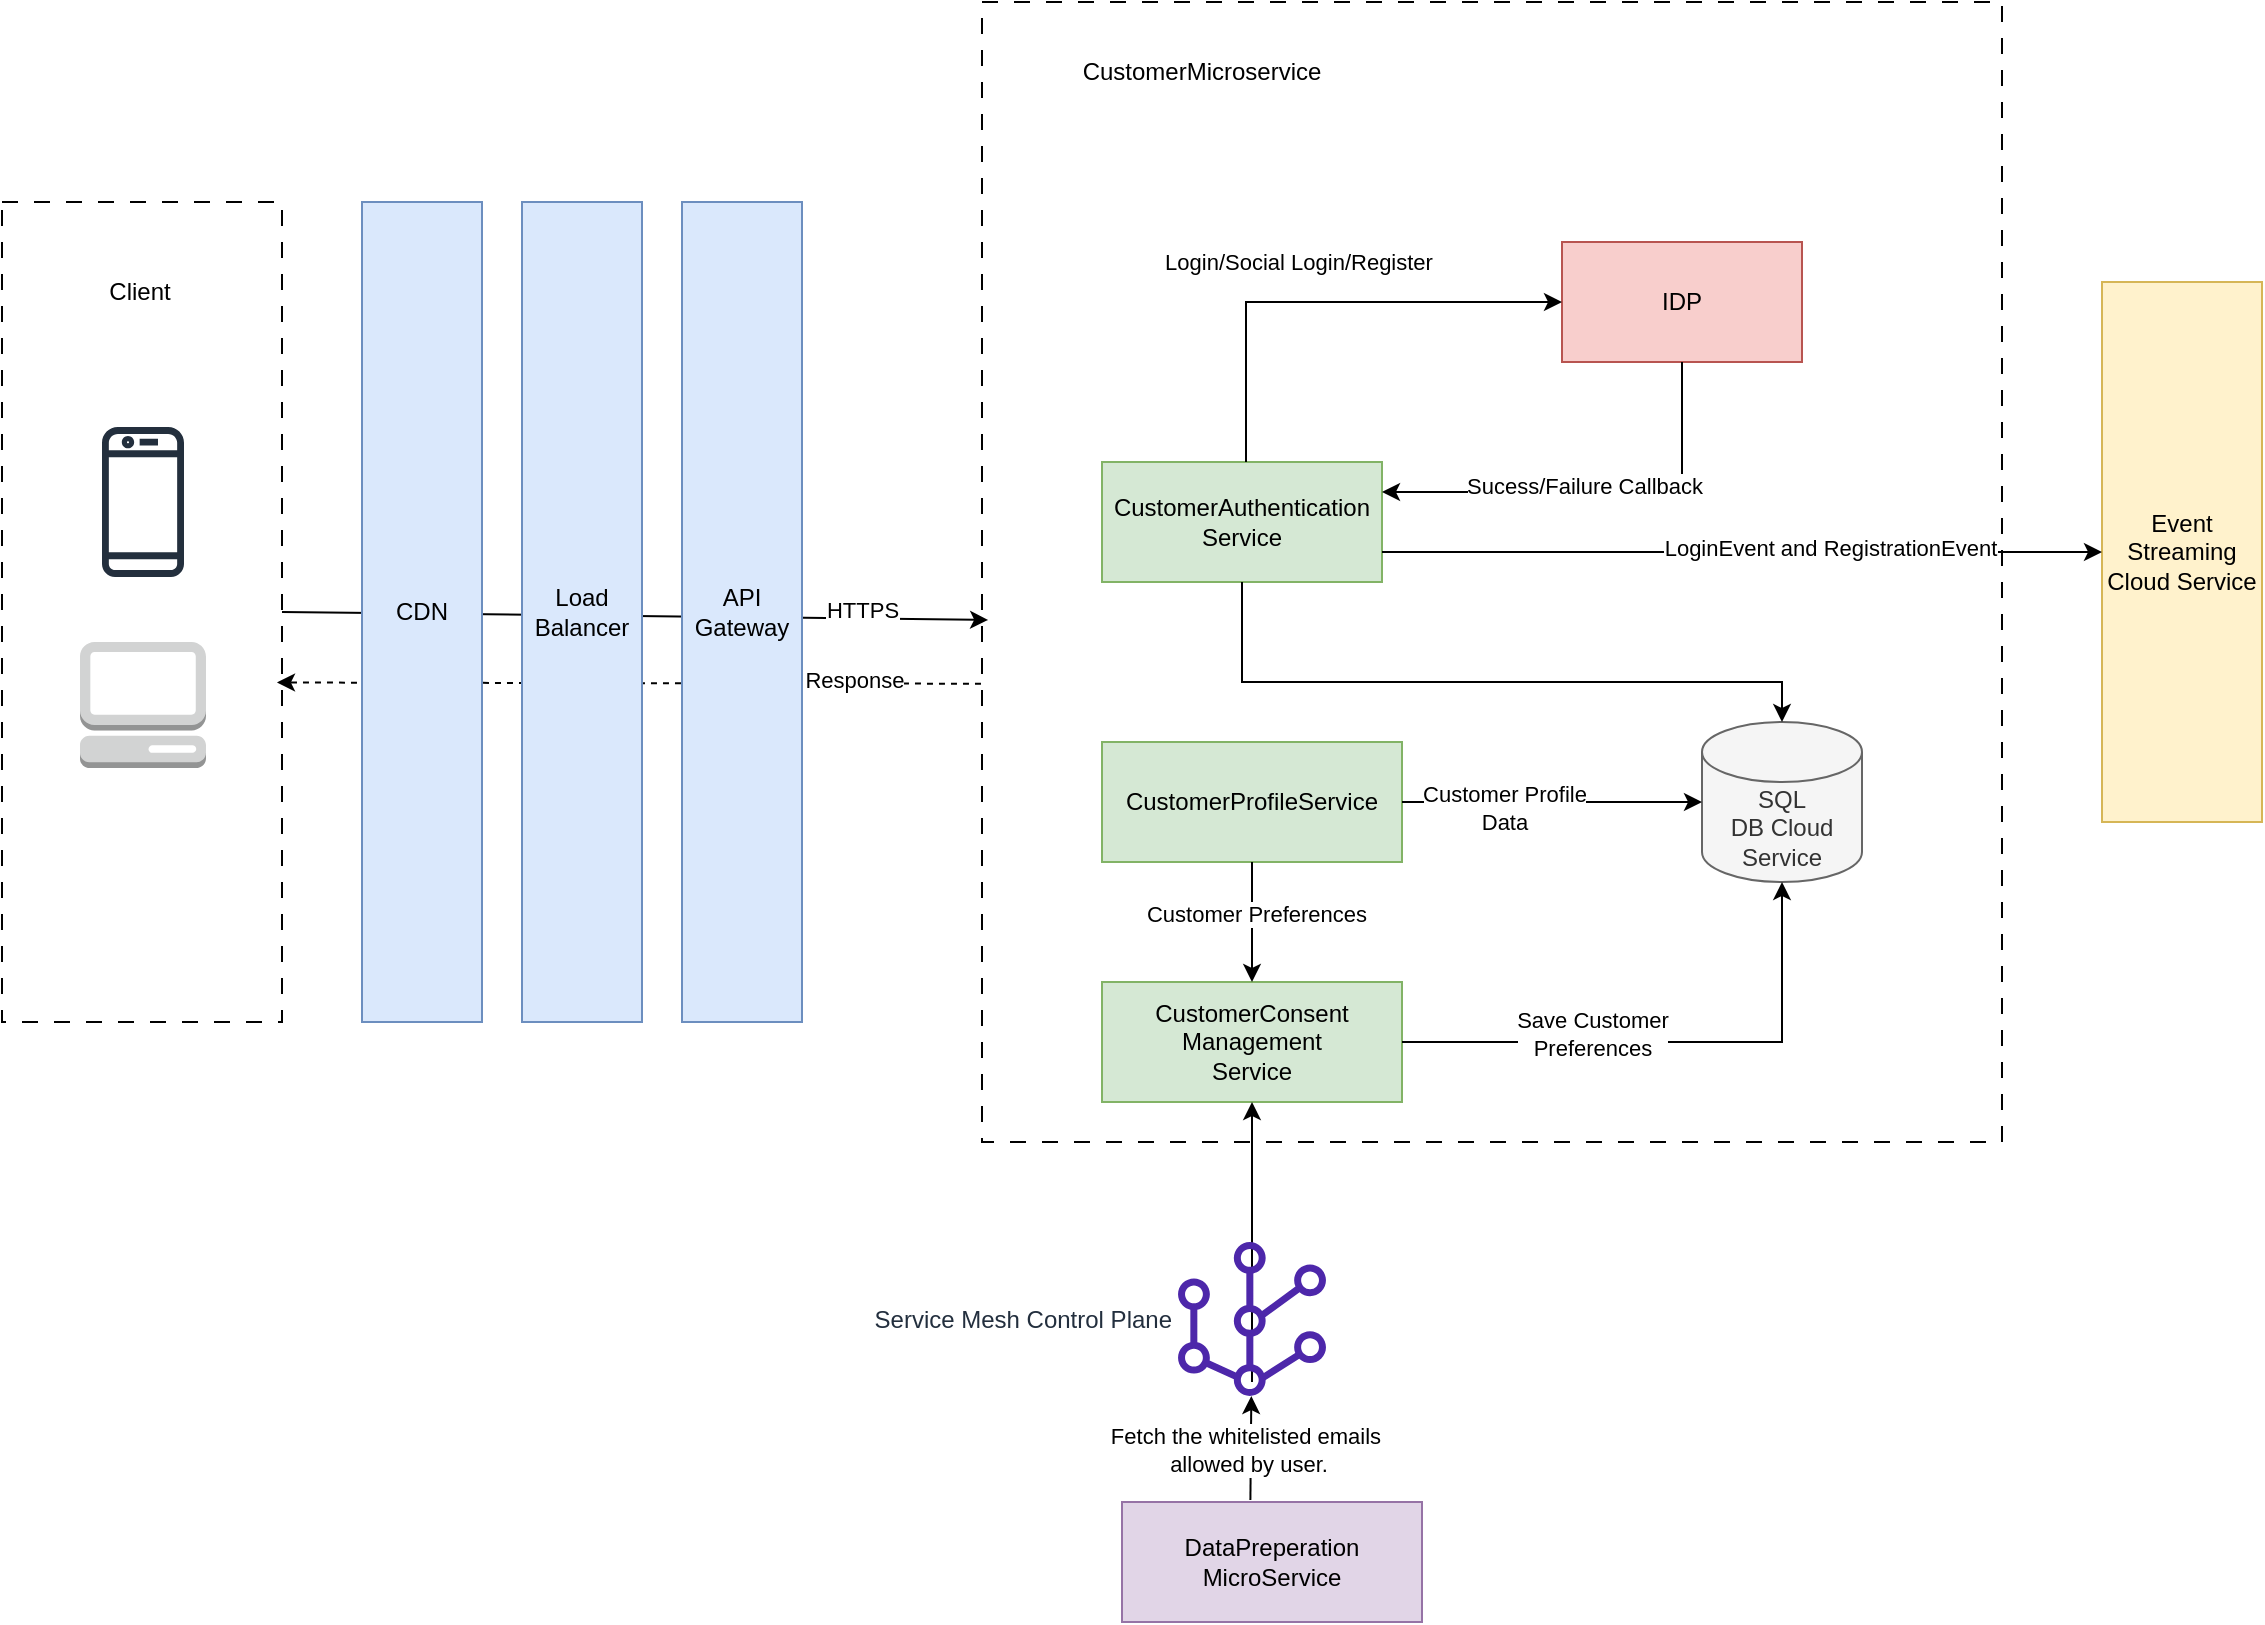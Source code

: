 <mxfile version="21.6.8" type="device">
  <diagram name="Page-1" id="0BDQKBIZZL_4rDw-r_er">
    <mxGraphModel dx="2050" dy="1875" grid="1" gridSize="10" guides="1" tooltips="1" connect="1" arrows="1" fold="1" page="1" pageScale="1" pageWidth="850" pageHeight="1100" math="0" shadow="0">
      <root>
        <mxCell id="0" />
        <mxCell id="1" parent="0" />
        <mxCell id="o5oyRe7uG-Ax35QUJMQp-46" value="" style="endArrow=classic;html=1;rounded=0;entryX=0.982;entryY=0.586;entryDx=0;entryDy=0;entryPerimeter=0;exitX=-0.001;exitY=0.598;exitDx=0;exitDy=0;exitPerimeter=0;dashed=1;" edge="1" parent="1" source="o5oyRe7uG-Ax35QUJMQp-7" target="o5oyRe7uG-Ax35QUJMQp-21">
          <mxGeometry width="50" height="50" relative="1" as="geometry">
            <mxPoint x="250" y="480" as="sourcePoint" />
            <mxPoint x="300" y="430" as="targetPoint" />
          </mxGeometry>
        </mxCell>
        <mxCell id="o5oyRe7uG-Ax35QUJMQp-47" value="Response" style="edgeLabel;html=1;align=center;verticalAlign=middle;resizable=0;points=[];" vertex="1" connectable="0" parent="o5oyRe7uG-Ax35QUJMQp-46">
          <mxGeometry x="-0.634" y="-2" relative="1" as="geometry">
            <mxPoint x="1" as="offset" />
          </mxGeometry>
        </mxCell>
        <mxCell id="o5oyRe7uG-Ax35QUJMQp-7" value="" style="rounded=0;whiteSpace=wrap;html=1;align=right;fontSize=18;labelPosition=left;verticalLabelPosition=top;verticalAlign=bottom;horizontal=1;dashed=1;dashPattern=8 8;fillStyle=auto;fillColor=none;" vertex="1" parent="1">
          <mxGeometry x="150" y="-20" width="510" height="570" as="geometry" />
        </mxCell>
        <mxCell id="o5oyRe7uG-Ax35QUJMQp-1" value="CustomerAuthentication&lt;br&gt;Service" style="rounded=0;whiteSpace=wrap;html=1;fillColor=#d5e8d4;strokeColor=#82b366;" vertex="1" parent="1">
          <mxGeometry x="210" y="210" width="140" height="60" as="geometry" />
        </mxCell>
        <mxCell id="o5oyRe7uG-Ax35QUJMQp-3" value="IDP" style="rounded=0;whiteSpace=wrap;html=1;fillColor=#f8cecc;strokeColor=#b85450;" vertex="1" parent="1">
          <mxGeometry x="440" y="100" width="120" height="60" as="geometry" />
        </mxCell>
        <mxCell id="o5oyRe7uG-Ax35QUJMQp-4" value="" style="endArrow=classic;html=1;rounded=0;entryX=0;entryY=0.5;entryDx=0;entryDy=0;" edge="1" parent="1" target="o5oyRe7uG-Ax35QUJMQp-3">
          <mxGeometry width="50" height="50" relative="1" as="geometry">
            <mxPoint x="282" y="210" as="sourcePoint" />
            <mxPoint x="440" y="250" as="targetPoint" />
            <Array as="points">
              <mxPoint x="282" y="130" />
            </Array>
          </mxGeometry>
        </mxCell>
        <mxCell id="o5oyRe7uG-Ax35QUJMQp-10" value="Login/Social Login/Register" style="edgeLabel;html=1;align=center;verticalAlign=middle;resizable=0;points=[];" vertex="1" connectable="0" parent="o5oyRe7uG-Ax35QUJMQp-4">
          <mxGeometry x="-0.11" y="-6" relative="1" as="geometry">
            <mxPoint y="-26" as="offset" />
          </mxGeometry>
        </mxCell>
        <mxCell id="o5oyRe7uG-Ax35QUJMQp-6" value="SQL&lt;br&gt;DB Cloud Service" style="shape=cylinder3;whiteSpace=wrap;html=1;boundedLbl=1;backgroundOutline=1;size=15;fillColor=#f5f5f5;fontColor=#333333;strokeColor=#666666;" vertex="1" parent="1">
          <mxGeometry x="510" y="340" width="80" height="80" as="geometry" />
        </mxCell>
        <mxCell id="o5oyRe7uG-Ax35QUJMQp-8" value="CustomerMicroservice" style="text;html=1;strokeColor=none;fillColor=none;align=center;verticalAlign=middle;whiteSpace=wrap;rounded=0;" vertex="1" parent="1">
          <mxGeometry x="230" width="60" height="30" as="geometry" />
        </mxCell>
        <mxCell id="o5oyRe7uG-Ax35QUJMQp-9" value="" style="endArrow=classic;html=1;rounded=0;exitX=0.5;exitY=1;exitDx=0;exitDy=0;entryX=1;entryY=0.25;entryDx=0;entryDy=0;" edge="1" parent="1" source="o5oyRe7uG-Ax35QUJMQp-3" target="o5oyRe7uG-Ax35QUJMQp-1">
          <mxGeometry width="50" height="50" relative="1" as="geometry">
            <mxPoint x="460" y="290" as="sourcePoint" />
            <mxPoint x="510" y="240" as="targetPoint" />
            <Array as="points">
              <mxPoint x="500" y="225" />
            </Array>
          </mxGeometry>
        </mxCell>
        <mxCell id="o5oyRe7uG-Ax35QUJMQp-15" value="Sucess/Failure Callback" style="edgeLabel;html=1;align=center;verticalAlign=middle;resizable=0;points=[];" vertex="1" connectable="0" parent="o5oyRe7uG-Ax35QUJMQp-9">
          <mxGeometry x="0.068" y="-3" relative="1" as="geometry">
            <mxPoint x="1" as="offset" />
          </mxGeometry>
        </mxCell>
        <mxCell id="o5oyRe7uG-Ax35QUJMQp-12" value="Event Streaming Cloud Service" style="rounded=0;whiteSpace=wrap;html=1;fillColor=#fff2cc;strokeColor=#d6b656;" vertex="1" parent="1">
          <mxGeometry x="710" y="120" width="80" height="270" as="geometry" />
        </mxCell>
        <mxCell id="o5oyRe7uG-Ax35QUJMQp-13" value="" style="endArrow=classic;html=1;rounded=0;exitX=1;exitY=0.75;exitDx=0;exitDy=0;entryX=0;entryY=0.5;entryDx=0;entryDy=0;" edge="1" parent="1" source="o5oyRe7uG-Ax35QUJMQp-1" target="o5oyRe7uG-Ax35QUJMQp-12">
          <mxGeometry width="50" height="50" relative="1" as="geometry">
            <mxPoint x="460" y="290" as="sourcePoint" />
            <mxPoint x="510" y="240" as="targetPoint" />
          </mxGeometry>
        </mxCell>
        <mxCell id="o5oyRe7uG-Ax35QUJMQp-14" value="LoginEvent and RegistrationEvent" style="edgeLabel;html=1;align=center;verticalAlign=middle;resizable=0;points=[];" vertex="1" connectable="0" parent="o5oyRe7uG-Ax35QUJMQp-13">
          <mxGeometry x="0.247" y="2" relative="1" as="geometry">
            <mxPoint x="-1" as="offset" />
          </mxGeometry>
        </mxCell>
        <mxCell id="o5oyRe7uG-Ax35QUJMQp-18" value="CustomerProfileService" style="rounded=0;whiteSpace=wrap;html=1;fillColor=#d5e8d4;strokeColor=#82b366;" vertex="1" parent="1">
          <mxGeometry x="210" y="350" width="150" height="60" as="geometry" />
        </mxCell>
        <mxCell id="o5oyRe7uG-Ax35QUJMQp-19" value="" style="sketch=0;outlineConnect=0;fontColor=#232F3E;gradientColor=none;fillColor=#232F3D;strokeColor=none;dashed=0;verticalLabelPosition=bottom;verticalAlign=top;align=center;html=1;fontSize=12;fontStyle=0;aspect=fixed;pointerEvents=1;shape=mxgraph.aws4.mobile_client;" vertex="1" parent="1">
          <mxGeometry x="-290" y="191" width="41" height="78" as="geometry" />
        </mxCell>
        <mxCell id="o5oyRe7uG-Ax35QUJMQp-20" value="" style="outlineConnect=0;dashed=0;verticalLabelPosition=bottom;verticalAlign=top;align=center;html=1;shape=mxgraph.aws3.management_console;fillColor=#D2D3D3;gradientColor=none;" vertex="1" parent="1">
          <mxGeometry x="-301" y="300" width="63" height="63" as="geometry" />
        </mxCell>
        <mxCell id="o5oyRe7uG-Ax35QUJMQp-21" value="" style="rounded=0;whiteSpace=wrap;html=1;align=right;fontSize=18;labelPosition=left;verticalLabelPosition=top;verticalAlign=bottom;horizontal=1;dashed=1;dashPattern=8 8;fillStyle=auto;fillColor=none;" vertex="1" parent="1">
          <mxGeometry x="-340" y="80" width="140" height="410" as="geometry" />
        </mxCell>
        <mxCell id="o5oyRe7uG-Ax35QUJMQp-22" value="Client" style="text;html=1;strokeColor=none;fillColor=none;align=center;verticalAlign=middle;whiteSpace=wrap;rounded=0;" vertex="1" parent="1">
          <mxGeometry x="-301" y="110" width="60" height="30" as="geometry" />
        </mxCell>
        <mxCell id="o5oyRe7uG-Ax35QUJMQp-24" value="" style="endArrow=classic;html=1;rounded=0;entryX=0.006;entryY=0.542;entryDx=0;entryDy=0;entryPerimeter=0;exitX=1;exitY=0.5;exitDx=0;exitDy=0;" edge="1" parent="1" source="o5oyRe7uG-Ax35QUJMQp-21" target="o5oyRe7uG-Ax35QUJMQp-7">
          <mxGeometry width="50" height="50" relative="1" as="geometry">
            <mxPoint x="340" y="350" as="sourcePoint" />
            <mxPoint x="390" y="300" as="targetPoint" />
          </mxGeometry>
        </mxCell>
        <mxCell id="o5oyRe7uG-Ax35QUJMQp-30" value="HTTPS" style="edgeLabel;html=1;align=center;verticalAlign=middle;resizable=0;points=[];" vertex="1" connectable="0" parent="o5oyRe7uG-Ax35QUJMQp-24">
          <mxGeometry x="0.758" y="3" relative="1" as="geometry">
            <mxPoint x="-21" y="-2" as="offset" />
          </mxGeometry>
        </mxCell>
        <mxCell id="o5oyRe7uG-Ax35QUJMQp-26" value="CDN" style="rounded=0;whiteSpace=wrap;html=1;fillColor=#dae8fc;strokeColor=#6c8ebf;" vertex="1" parent="1">
          <mxGeometry x="-160" y="80" width="60" height="410" as="geometry" />
        </mxCell>
        <mxCell id="o5oyRe7uG-Ax35QUJMQp-27" value="Load Balancer" style="rounded=0;whiteSpace=wrap;html=1;fillColor=#dae8fc;strokeColor=#6c8ebf;" vertex="1" parent="1">
          <mxGeometry x="-80" y="80" width="60" height="410" as="geometry" />
        </mxCell>
        <mxCell id="o5oyRe7uG-Ax35QUJMQp-31" value="" style="endArrow=classic;html=1;rounded=0;exitX=0.5;exitY=1;exitDx=0;exitDy=0;entryX=0.5;entryY=0;entryDx=0;entryDy=0;entryPerimeter=0;" edge="1" parent="1" source="o5oyRe7uG-Ax35QUJMQp-1" target="o5oyRe7uG-Ax35QUJMQp-6">
          <mxGeometry width="50" height="50" relative="1" as="geometry">
            <mxPoint x="400" y="360" as="sourcePoint" />
            <mxPoint x="450" y="310" as="targetPoint" />
            <Array as="points">
              <mxPoint x="280" y="320" />
              <mxPoint x="550" y="320" />
            </Array>
          </mxGeometry>
        </mxCell>
        <mxCell id="o5oyRe7uG-Ax35QUJMQp-32" value="" style="endArrow=classic;html=1;rounded=0;exitX=1;exitY=0.5;exitDx=0;exitDy=0;entryX=0;entryY=0.5;entryDx=0;entryDy=0;entryPerimeter=0;" edge="1" parent="1" source="o5oyRe7uG-Ax35QUJMQp-18" target="o5oyRe7uG-Ax35QUJMQp-6">
          <mxGeometry width="50" height="50" relative="1" as="geometry">
            <mxPoint x="400" y="360" as="sourcePoint" />
            <mxPoint x="450" y="310" as="targetPoint" />
          </mxGeometry>
        </mxCell>
        <mxCell id="o5oyRe7uG-Ax35QUJMQp-52" value="Customer Profile&lt;br&gt;Data" style="edgeLabel;html=1;align=center;verticalAlign=middle;resizable=0;points=[];" vertex="1" connectable="0" parent="o5oyRe7uG-Ax35QUJMQp-32">
          <mxGeometry x="-0.304" y="-3" relative="1" as="geometry">
            <mxPoint x="-1" as="offset" />
          </mxGeometry>
        </mxCell>
        <mxCell id="o5oyRe7uG-Ax35QUJMQp-33" value="CustomerConsent&lt;br&gt;Management&lt;br&gt;Service" style="rounded=0;whiteSpace=wrap;html=1;fillColor=#d5e8d4;strokeColor=#82b366;" vertex="1" parent="1">
          <mxGeometry x="210" y="470" width="150" height="60" as="geometry" />
        </mxCell>
        <mxCell id="o5oyRe7uG-Ax35QUJMQp-34" value="" style="endArrow=classic;html=1;rounded=0;exitX=1;exitY=0.5;exitDx=0;exitDy=0;entryX=0.5;entryY=1;entryDx=0;entryDy=0;entryPerimeter=0;" edge="1" parent="1" source="o5oyRe7uG-Ax35QUJMQp-33" target="o5oyRe7uG-Ax35QUJMQp-6">
          <mxGeometry width="50" height="50" relative="1" as="geometry">
            <mxPoint x="370" y="270" as="sourcePoint" />
            <mxPoint x="420" y="220" as="targetPoint" />
            <Array as="points">
              <mxPoint x="550" y="500" />
            </Array>
          </mxGeometry>
        </mxCell>
        <mxCell id="o5oyRe7uG-Ax35QUJMQp-50" value="Save Customer &lt;br&gt;Preferences" style="edgeLabel;html=1;align=center;verticalAlign=middle;resizable=0;points=[];" vertex="1" connectable="0" parent="o5oyRe7uG-Ax35QUJMQp-34">
          <mxGeometry x="-0.292" y="4" relative="1" as="geometry">
            <mxPoint x="-1" as="offset" />
          </mxGeometry>
        </mxCell>
        <mxCell id="o5oyRe7uG-Ax35QUJMQp-35" value="" style="endArrow=classic;html=1;rounded=0;exitX=0.5;exitY=0;exitDx=0;exitDy=0;" edge="1" parent="1">
          <mxGeometry width="50" height="50" relative="1" as="geometry">
            <mxPoint x="285" y="670" as="sourcePoint" />
            <mxPoint x="285" y="530" as="targetPoint" />
          </mxGeometry>
        </mxCell>
        <mxCell id="o5oyRe7uG-Ax35QUJMQp-37" value="DataPreperation&lt;br&gt;MicroService" style="rounded=0;whiteSpace=wrap;html=1;fillColor=#e1d5e7;strokeColor=#9673a6;" vertex="1" parent="1">
          <mxGeometry x="220" y="730" width="150" height="60" as="geometry" />
        </mxCell>
        <mxCell id="o5oyRe7uG-Ax35QUJMQp-40" value="Service Mesh Control Plane" style="sketch=0;outlineConnect=0;fontColor=#232F3E;gradientColor=none;fillColor=#4D27AA;strokeColor=none;dashed=0;verticalLabelPosition=middle;verticalAlign=middle;align=right;html=1;fontSize=12;fontStyle=0;aspect=fixed;pointerEvents=1;shape=mxgraph.aws4.mesh;labelPosition=left;" vertex="1" parent="1">
          <mxGeometry x="246" y="600" width="78" height="77" as="geometry" />
        </mxCell>
        <mxCell id="o5oyRe7uG-Ax35QUJMQp-41" value="" style="endArrow=classic;html=1;rounded=0;exitX=0.428;exitY=-0.017;exitDx=0;exitDy=0;exitPerimeter=0;" edge="1" parent="1" source="o5oyRe7uG-Ax35QUJMQp-37" target="o5oyRe7uG-Ax35QUJMQp-40">
          <mxGeometry width="50" height="50" relative="1" as="geometry">
            <mxPoint x="220" y="610" as="sourcePoint" />
            <mxPoint x="295" y="700" as="targetPoint" />
          </mxGeometry>
        </mxCell>
        <mxCell id="o5oyRe7uG-Ax35QUJMQp-49" value="Fetch the whitelisted emails&amp;nbsp;&lt;br&gt;allowed by user." style="edgeLabel;html=1;align=center;verticalAlign=middle;resizable=0;points=[];" vertex="1" connectable="0" parent="o5oyRe7uG-Ax35QUJMQp-41">
          <mxGeometry x="-0.016" y="2" relative="1" as="geometry">
            <mxPoint as="offset" />
          </mxGeometry>
        </mxCell>
        <mxCell id="o5oyRe7uG-Ax35QUJMQp-44" value="" style="endArrow=classic;html=1;rounded=0;entryX=0.5;entryY=0;entryDx=0;entryDy=0;exitX=0.5;exitY=1;exitDx=0;exitDy=0;" edge="1" parent="1" source="o5oyRe7uG-Ax35QUJMQp-18" target="o5oyRe7uG-Ax35QUJMQp-33">
          <mxGeometry width="50" height="50" relative="1" as="geometry">
            <mxPoint x="250" y="460" as="sourcePoint" />
            <mxPoint x="300" y="410" as="targetPoint" />
          </mxGeometry>
        </mxCell>
        <mxCell id="o5oyRe7uG-Ax35QUJMQp-51" value="Customer Preferences" style="edgeLabel;html=1;align=center;verticalAlign=middle;resizable=0;points=[];" vertex="1" connectable="0" parent="o5oyRe7uG-Ax35QUJMQp-44">
          <mxGeometry x="-0.19" y="2" relative="1" as="geometry">
            <mxPoint y="1" as="offset" />
          </mxGeometry>
        </mxCell>
        <mxCell id="o5oyRe7uG-Ax35QUJMQp-54" value="API Gateway" style="rounded=0;whiteSpace=wrap;html=1;fillColor=#dae8fc;strokeColor=#6c8ebf;" vertex="1" parent="1">
          <mxGeometry y="80" width="60" height="410" as="geometry" />
        </mxCell>
      </root>
    </mxGraphModel>
  </diagram>
</mxfile>
